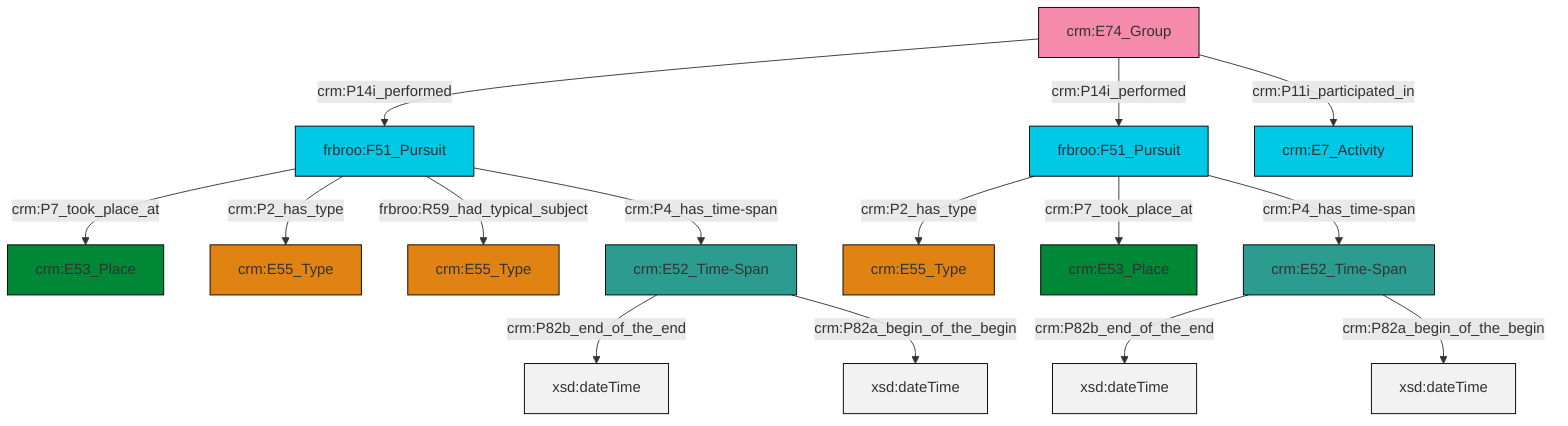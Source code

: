 graph TD
classDef Literal fill:#f2f2f2,stroke:#000000;
classDef CRM_Entity fill:#FFFFFF,stroke:#000000;
classDef Temporal_Entity fill:#00C9E6, stroke:#000000;
classDef Type fill:#E18312, stroke:#000000;
classDef Time-Span fill:#2C9C91, stroke:#000000;
classDef Appellation fill:#FFEB7F, stroke:#000000;
classDef Place fill:#008836, stroke:#000000;
classDef Persistent_Item fill:#B266B2, stroke:#000000;
classDef Conceptual_Object fill:#FFD700, stroke:#000000;
classDef Physical_Thing fill:#D2B48C, stroke:#000000;
classDef Actor fill:#f58aad, stroke:#000000;
classDef PC_Classes fill:#4ce600, stroke:#000000;
classDef Multi fill:#cccccc,stroke:#000000;

4["frbroo:F51_Pursuit"]:::Temporal_Entity -->|crm:P7_took_place_at| 5["crm:E53_Place"]:::Place
4["frbroo:F51_Pursuit"]:::Temporal_Entity -->|crm:P2_has_type| 6["crm:E55_Type"]:::Type
0["crm:E52_Time-Span"]:::Time-Span -->|crm:P82b_end_of_the_end| 9[xsd:dateTime]:::Literal
10["frbroo:F51_Pursuit"]:::Temporal_Entity -->|crm:P2_has_type| 11["crm:E55_Type"]:::Type
0["crm:E52_Time-Span"]:::Time-Span -->|crm:P82a_begin_of_the_begin| 17[xsd:dateTime]:::Literal
10["frbroo:F51_Pursuit"]:::Temporal_Entity -->|crm:P7_took_place_at| 13["crm:E53_Place"]:::Place
4["frbroo:F51_Pursuit"]:::Temporal_Entity -->|frbroo:R59_had_typical_subject| 18["crm:E55_Type"]:::Type
2["crm:E74_Group"]:::Actor -->|crm:P14i_performed| 4["frbroo:F51_Pursuit"]:::Temporal_Entity
10["frbroo:F51_Pursuit"]:::Temporal_Entity -->|crm:P4_has_time-span| 19["crm:E52_Time-Span"]:::Time-Span
4["frbroo:F51_Pursuit"]:::Temporal_Entity -->|crm:P4_has_time-span| 0["crm:E52_Time-Span"]:::Time-Span
2["crm:E74_Group"]:::Actor -->|crm:P14i_performed| 10["frbroo:F51_Pursuit"]:::Temporal_Entity
2["crm:E74_Group"]:::Actor -->|crm:P11i_participated_in| 7["crm:E7_Activity"]:::Temporal_Entity
19["crm:E52_Time-Span"]:::Time-Span -->|crm:P82b_end_of_the_end| 24[xsd:dateTime]:::Literal
19["crm:E52_Time-Span"]:::Time-Span -->|crm:P82a_begin_of_the_begin| 27[xsd:dateTime]:::Literal